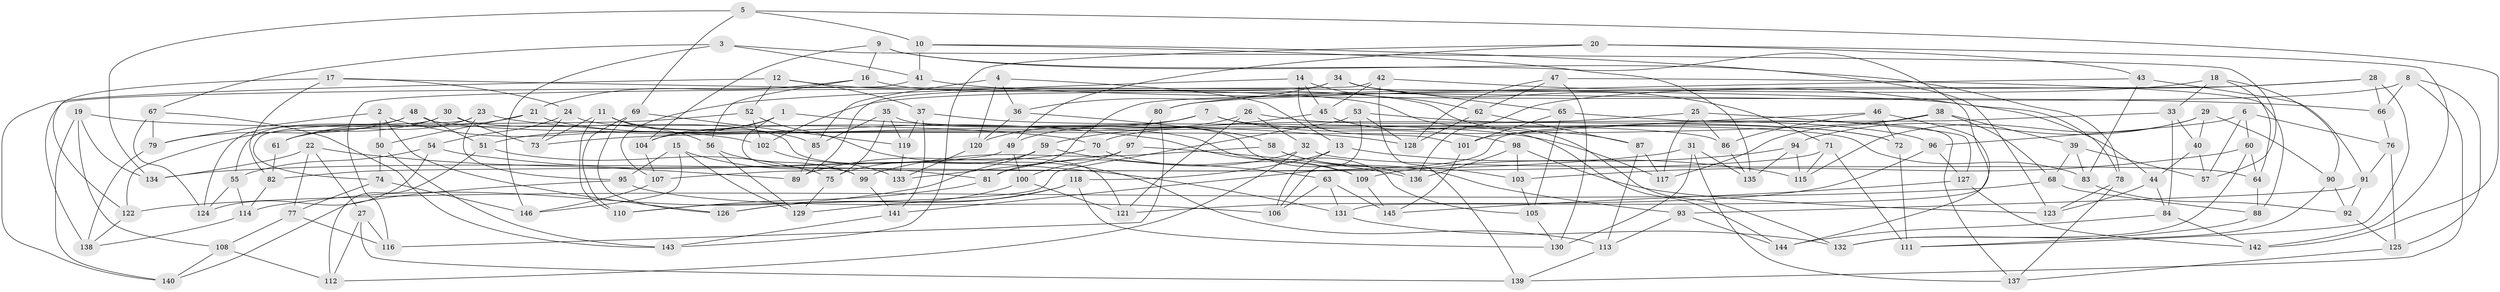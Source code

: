 // coarse degree distribution, {6: 0.4019607843137255, 3: 0.00980392156862745, 4: 0.5588235294117647, 5: 0.029411764705882353}
// Generated by graph-tools (version 1.1) at 2025/52/02/27/25 19:52:27]
// undirected, 146 vertices, 292 edges
graph export_dot {
graph [start="1"]
  node [color=gray90,style=filled];
  1;
  2;
  3;
  4;
  5;
  6;
  7;
  8;
  9;
  10;
  11;
  12;
  13;
  14;
  15;
  16;
  17;
  18;
  19;
  20;
  21;
  22;
  23;
  24;
  25;
  26;
  27;
  28;
  29;
  30;
  31;
  32;
  33;
  34;
  35;
  36;
  37;
  38;
  39;
  40;
  41;
  42;
  43;
  44;
  45;
  46;
  47;
  48;
  49;
  50;
  51;
  52;
  53;
  54;
  55;
  56;
  57;
  58;
  59;
  60;
  61;
  62;
  63;
  64;
  65;
  66;
  67;
  68;
  69;
  70;
  71;
  72;
  73;
  74;
  75;
  76;
  77;
  78;
  79;
  80;
  81;
  82;
  83;
  84;
  85;
  86;
  87;
  88;
  89;
  90;
  91;
  92;
  93;
  94;
  95;
  96;
  97;
  98;
  99;
  100;
  101;
  102;
  103;
  104;
  105;
  106;
  107;
  108;
  109;
  110;
  111;
  112;
  113;
  114;
  115;
  116;
  117;
  118;
  119;
  120;
  121;
  122;
  123;
  124;
  125;
  126;
  127;
  128;
  129;
  130;
  131;
  132;
  133;
  134;
  135;
  136;
  137;
  138;
  139;
  140;
  141;
  142;
  143;
  144;
  145;
  146;
  1 -- 99;
  1 -- 104;
  1 -- 128;
  1 -- 51;
  2 -- 50;
  2 -- 79;
  2 -- 126;
  2 -- 102;
  3 -- 41;
  3 -- 57;
  3 -- 67;
  3 -- 146;
  4 -- 120;
  4 -- 36;
  4 -- 85;
  4 -- 13;
  5 -- 142;
  5 -- 10;
  5 -- 134;
  5 -- 69;
  6 -- 76;
  6 -- 57;
  6 -- 96;
  6 -- 60;
  7 -- 120;
  7 -- 98;
  7 -- 72;
  7 -- 104;
  8 -- 125;
  8 -- 66;
  8 -- 102;
  8 -- 139;
  9 -- 104;
  9 -- 16;
  9 -- 131;
  9 -- 78;
  10 -- 41;
  10 -- 123;
  10 -- 135;
  11 -- 56;
  11 -- 73;
  11 -- 110;
  11 -- 85;
  12 -- 52;
  12 -- 37;
  12 -- 132;
  12 -- 140;
  13 -- 118;
  13 -- 115;
  13 -- 106;
  14 -- 45;
  14 -- 62;
  14 -- 101;
  14 -- 107;
  15 -- 95;
  15 -- 146;
  15 -- 81;
  15 -- 129;
  16 -- 21;
  16 -- 87;
  16 -- 56;
  17 -- 82;
  17 -- 44;
  17 -- 122;
  17 -- 24;
  18 -- 80;
  18 -- 64;
  18 -- 90;
  18 -- 33;
  19 -- 70;
  19 -- 134;
  19 -- 108;
  19 -- 140;
  20 -- 49;
  20 -- 43;
  20 -- 143;
  20 -- 142;
  21 -- 105;
  21 -- 61;
  21 -- 50;
  22 -- 89;
  22 -- 77;
  22 -- 134;
  22 -- 27;
  23 -- 61;
  23 -- 95;
  23 -- 109;
  23 -- 74;
  24 -- 73;
  24 -- 83;
  24 -- 54;
  25 -- 86;
  25 -- 70;
  25 -- 117;
  25 -- 127;
  26 -- 49;
  26 -- 96;
  26 -- 121;
  26 -- 32;
  27 -- 116;
  27 -- 139;
  27 -- 112;
  28 -- 136;
  28 -- 111;
  28 -- 81;
  28 -- 66;
  29 -- 40;
  29 -- 115;
  29 -- 94;
  29 -- 90;
  30 -- 55;
  30 -- 122;
  30 -- 73;
  30 -- 121;
  31 -- 130;
  31 -- 135;
  31 -- 137;
  31 -- 134;
  32 -- 81;
  32 -- 112;
  32 -- 64;
  33 -- 84;
  33 -- 40;
  33 -- 141;
  34 -- 89;
  34 -- 65;
  34 -- 71;
  34 -- 36;
  35 -- 136;
  35 -- 85;
  35 -- 75;
  35 -- 119;
  36 -- 58;
  36 -- 120;
  37 -- 117;
  37 -- 119;
  37 -- 141;
  38 -- 39;
  38 -- 117;
  38 -- 68;
  38 -- 73;
  39 -- 68;
  39 -- 83;
  39 -- 57;
  40 -- 44;
  40 -- 57;
  41 -- 66;
  41 -- 138;
  42 -- 139;
  42 -- 116;
  42 -- 45;
  42 -- 78;
  43 -- 83;
  43 -- 91;
  43 -- 80;
  44 -- 123;
  44 -- 84;
  45 -- 144;
  45 -- 59;
  46 -- 101;
  46 -- 72;
  46 -- 86;
  46 -- 144;
  47 -- 130;
  47 -- 88;
  47 -- 128;
  47 -- 62;
  48 -- 79;
  48 -- 86;
  48 -- 51;
  48 -- 124;
  49 -- 82;
  49 -- 100;
  50 -- 74;
  50 -- 143;
  51 -- 112;
  51 -- 75;
  52 -- 113;
  52 -- 61;
  52 -- 102;
  53 -- 72;
  53 -- 110;
  53 -- 128;
  53 -- 106;
  54 -- 131;
  54 -- 55;
  54 -- 124;
  55 -- 124;
  55 -- 114;
  56 -- 99;
  56 -- 129;
  58 -- 103;
  58 -- 93;
  58 -- 99;
  59 -- 114;
  59 -- 75;
  59 -- 63;
  60 -- 64;
  60 -- 103;
  60 -- 132;
  61 -- 82;
  62 -- 128;
  62 -- 87;
  63 -- 145;
  63 -- 106;
  63 -- 131;
  64 -- 88;
  65 -- 105;
  65 -- 101;
  65 -- 137;
  66 -- 76;
  67 -- 79;
  67 -- 143;
  67 -- 124;
  68 -- 122;
  68 -- 88;
  69 -- 119;
  69 -- 126;
  69 -- 110;
  70 -- 109;
  70 -- 89;
  71 -- 115;
  71 -- 107;
  71 -- 111;
  72 -- 111;
  74 -- 77;
  74 -- 146;
  75 -- 129;
  76 -- 91;
  76 -- 125;
  77 -- 108;
  77 -- 116;
  78 -- 137;
  78 -- 123;
  79 -- 138;
  80 -- 97;
  80 -- 116;
  81 -- 110;
  82 -- 114;
  83 -- 92;
  84 -- 142;
  84 -- 144;
  85 -- 89;
  86 -- 135;
  87 -- 113;
  87 -- 117;
  88 -- 111;
  90 -- 132;
  90 -- 92;
  91 -- 92;
  91 -- 93;
  92 -- 125;
  93 -- 144;
  93 -- 113;
  94 -- 135;
  94 -- 115;
  94 -- 109;
  95 -- 106;
  95 -- 140;
  96 -- 127;
  96 -- 121;
  97 -- 133;
  97 -- 136;
  97 -- 100;
  98 -- 136;
  98 -- 103;
  98 -- 123;
  99 -- 141;
  100 -- 126;
  100 -- 121;
  101 -- 145;
  102 -- 133;
  103 -- 105;
  104 -- 107;
  105 -- 130;
  107 -- 146;
  108 -- 112;
  108 -- 140;
  109 -- 145;
  113 -- 139;
  114 -- 138;
  118 -- 129;
  118 -- 126;
  118 -- 130;
  119 -- 133;
  120 -- 133;
  122 -- 138;
  125 -- 137;
  127 -- 145;
  127 -- 142;
  131 -- 132;
  141 -- 143;
}
